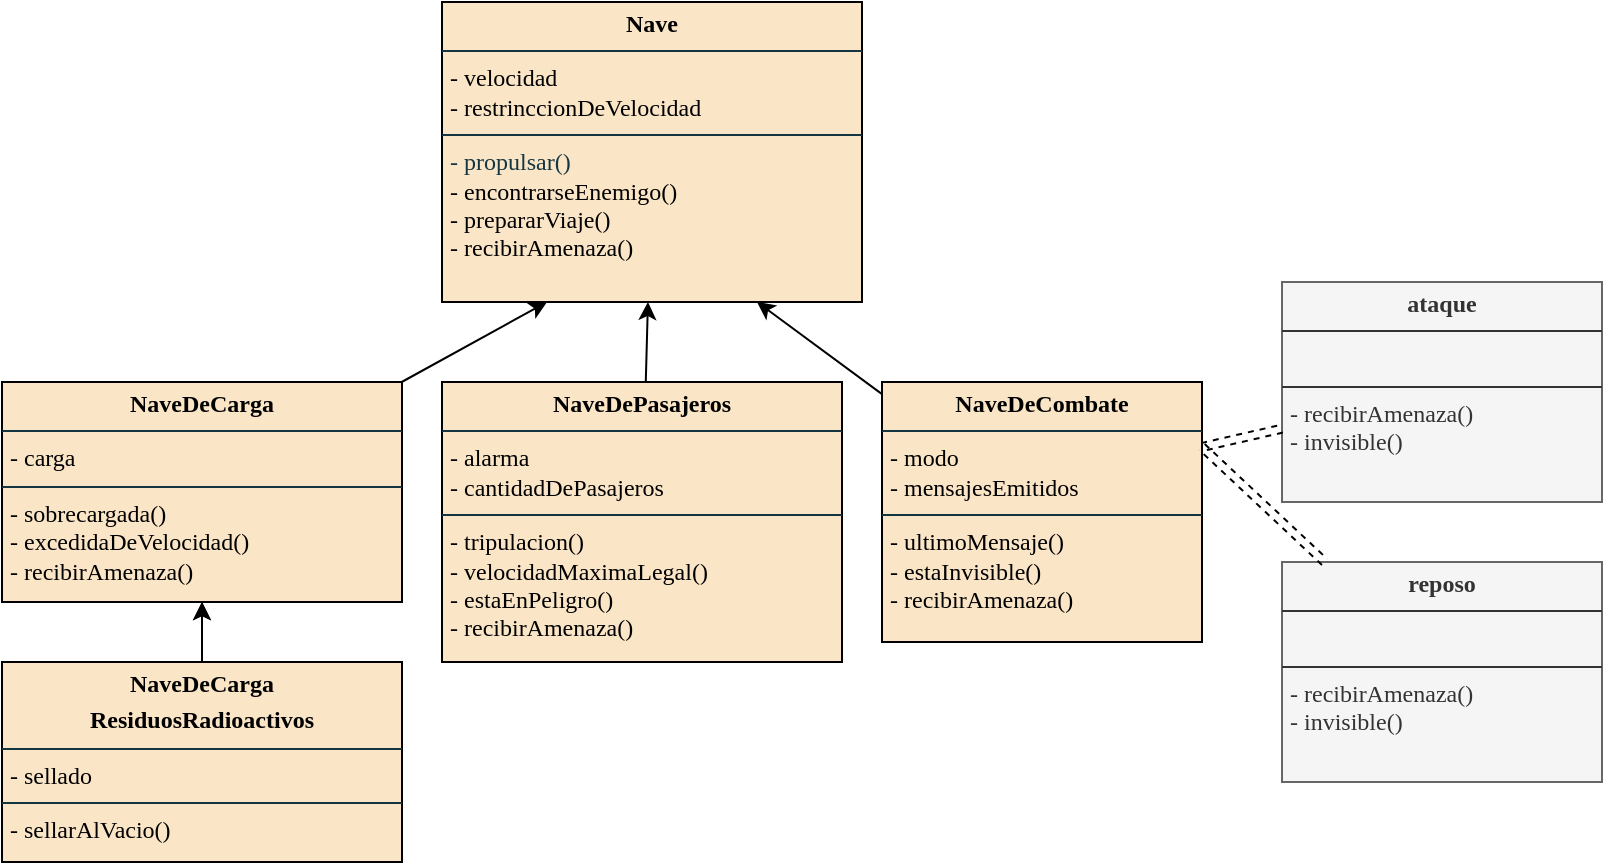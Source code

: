 <mxfile>
    <diagram name="Página-1" id="QPEcwGirafsMnVvdCzHs">
        <mxGraphModel dx="1298" dy="787" grid="1" gridSize="10" guides="1" tooltips="1" connect="1" arrows="1" fold="1" page="1" pageScale="1" pageWidth="827" pageHeight="1169" background="none" math="0" shadow="0">
            <root>
                <mxCell id="0"/>
                <mxCell id="1" parent="0"/>
                <mxCell id="HnBfMVS-mxKotKTHEgzx-37" style="rounded=0;orthogonalLoop=1;jettySize=auto;html=1;entryX=0.25;entryY=1;entryDx=0;entryDy=0;strokeColor=#000000;fontColor=#143642;fillColor=#FAE5C7;" parent="1" source="HnBfMVS-mxKotKTHEgzx-17" target="HnBfMVS-mxKotKTHEgzx-21" edge="1">
                    <mxGeometry relative="1" as="geometry"/>
                </mxCell>
                <mxCell id="HnBfMVS-mxKotKTHEgzx-17" value="&lt;p style=&quot;margin:0px;margin-top:4px;text-align:center;&quot;&gt;&lt;b&gt;&lt;font style=&quot;color: rgb(0, 0, 0);&quot; face=&quot;Monocraft&quot;&gt;NaveDeCarga&lt;/font&gt;&lt;/b&gt;&lt;/p&gt;&lt;hr size=&quot;1&quot; style=&quot;border-style:solid;&quot;&gt;&lt;p style=&quot;margin:0px;margin-left:4px;&quot;&gt;&lt;span style=&quot;background-color: transparent;&quot;&gt;&lt;font style=&quot;color: rgb(0, 0, 0);&quot; face=&quot;Monocraft&quot;&gt;- carga&lt;/font&gt;&lt;/span&gt;&lt;/p&gt;&lt;hr size=&quot;1&quot; style=&quot;border-style:solid;&quot;&gt;&lt;p style=&quot;margin:0px;margin-left:4px;&quot;&gt;&lt;font style=&quot;color: rgb(0, 0, 0);&quot; face=&quot;Monocraft&quot;&gt;- sobrecargada()&lt;/font&gt;&lt;/p&gt;&lt;p style=&quot;margin:0px;margin-left:4px;&quot;&gt;&lt;font style=&quot;color: rgb(0, 0, 0);&quot; face=&quot;Monocraft&quot;&gt;- excedidaDeVelocidad()&lt;/font&gt;&lt;/p&gt;&lt;p style=&quot;margin:0px;margin-left:4px;&quot;&gt;&lt;font style=&quot;color: rgb(0, 0, 0);&quot; face=&quot;Monocraft&quot;&gt;&lt;/font&gt;&lt;/p&gt;&lt;p style=&quot;margin: 0px 0px 0px 4px;&quot;&gt;&lt;span style=&quot;background-color: transparent;&quot;&gt;&lt;font style=&quot;color: rgb(0, 0, 0);&quot; face=&quot;Monocraft&quot;&gt;- recibirAmenaza()&lt;/font&gt;&lt;/span&gt;&lt;/p&gt;&lt;div&gt;&lt;span style=&quot;background-color: transparent;&quot;&gt;&lt;font style=&quot;color: rgb(0, 0, 0);&quot; face=&quot;Monocraft&quot;&gt;&lt;br&gt;&lt;/font&gt;&lt;/span&gt;&lt;/div&gt;" style="verticalAlign=top;align=left;overflow=fill;html=1;whiteSpace=wrap;labelBackgroundColor=none;fillColor=#FAE5C7;strokeColor=#000000;fontColor=#143642;rounded=0;" parent="1" vertex="1">
                    <mxGeometry x="10" y="210" width="200" height="110" as="geometry"/>
                </mxCell>
                <mxCell id="HnBfMVS-mxKotKTHEgzx-36" value="" style="rounded=0;orthogonalLoop=1;jettySize=auto;html=1;strokeColor=#000000;fontColor=#143642;fillColor=#FAE5C7;" parent="1" source="HnBfMVS-mxKotKTHEgzx-18" target="HnBfMVS-mxKotKTHEgzx-21" edge="1">
                    <mxGeometry relative="1" as="geometry"/>
                </mxCell>
                <mxCell id="HnBfMVS-mxKotKTHEgzx-18" value="&lt;p style=&quot;margin:0px;margin-top:4px;text-align:center;&quot;&gt;&lt;b&gt;&lt;font style=&quot;color: rgb(0, 0, 0);&quot; face=&quot;Monocraft&quot;&gt;NaveDePasajeros&lt;/font&gt;&lt;/b&gt;&lt;/p&gt;&lt;hr size=&quot;1&quot; style=&quot;border-style:solid;&quot;&gt;&lt;p style=&quot;margin:0px;margin-left:4px;&quot;&gt;&lt;span style=&quot;background-color: transparent;&quot;&gt;&lt;font style=&quot;color: rgb(0, 0, 0);&quot; face=&quot;Monocraft&quot;&gt;- alarma&lt;/font&gt;&lt;/span&gt;&lt;/p&gt;&lt;p style=&quot;margin:0px;margin-left:4px;&quot;&gt;&lt;font style=&quot;color: rgb(0, 0, 0);&quot; face=&quot;Monocraft&quot;&gt;- cantidadDePasajeros&lt;/font&gt;&lt;/p&gt;&lt;hr size=&quot;1&quot; style=&quot;border-style:solid;&quot;&gt;&lt;p style=&quot;margin:0px;margin-left:4px;&quot;&gt;&lt;font style=&quot;color: rgb(0, 0, 0);&quot; face=&quot;Monocraft&quot;&gt;- tripulacion()&lt;/font&gt;&lt;/p&gt;&lt;p style=&quot;margin:0px;margin-left:4px;&quot;&gt;&lt;font style=&quot;color: rgb(0, 0, 0);&quot; face=&quot;Monocraft&quot;&gt;- velocidadMaximaLegal()&lt;/font&gt;&lt;/p&gt;&lt;p style=&quot;margin:0px;margin-left:4px;&quot;&gt;&lt;font style=&quot;color: rgb(0, 0, 0);&quot; face=&quot;Monocraft&quot;&gt;- estaEnPeligro()&lt;/font&gt;&lt;/p&gt;&lt;p style=&quot;margin:0px;margin-left:4px;&quot;&gt;&lt;font style=&quot;color: rgb(0, 0, 0);&quot; face=&quot;Monocraft&quot;&gt;&lt;/font&gt;&lt;/p&gt;&lt;p style=&quot;margin: 0px 0px 0px 4px;&quot;&gt;&lt;span style=&quot;background-color: transparent;&quot;&gt;&lt;font style=&quot;color: rgb(0, 0, 0);&quot; face=&quot;Monocraft&quot;&gt;- recibirAmenaza()&lt;/font&gt;&lt;/span&gt;&lt;/p&gt;&lt;div&gt;&lt;span style=&quot;background-color: transparent;&quot;&gt;&lt;font style=&quot;color: rgb(0, 0, 0);&quot; face=&quot;Monocraft&quot;&gt;&lt;br&gt;&lt;/font&gt;&lt;/span&gt;&lt;/div&gt;" style="verticalAlign=top;align=left;overflow=fill;html=1;whiteSpace=wrap;labelBackgroundColor=none;fillColor=#FAE5C7;strokeColor=#000000;fontColor=#143642;rounded=0;" parent="1" vertex="1">
                    <mxGeometry x="230" y="210" width="200" height="140" as="geometry"/>
                </mxCell>
                <mxCell id="HnBfMVS-mxKotKTHEgzx-38" style="rounded=0;orthogonalLoop=1;jettySize=auto;html=1;entryX=0.75;entryY=1;entryDx=0;entryDy=0;strokeColor=#000000;fontColor=#143642;fillColor=#FAE5C7;" parent="1" source="HnBfMVS-mxKotKTHEgzx-19" target="HnBfMVS-mxKotKTHEgzx-21" edge="1">
                    <mxGeometry relative="1" as="geometry"/>
                </mxCell>
                <mxCell id="HnBfMVS-mxKotKTHEgzx-19" value="&lt;p style=&quot;margin:0px;margin-top:4px;text-align:center;&quot;&gt;&lt;b&gt;&lt;font style=&quot;color: rgb(0, 0, 0);&quot; face=&quot;Monocraft&quot;&gt;NaveDeCombate&lt;/font&gt;&lt;/b&gt;&lt;/p&gt;&lt;hr size=&quot;1&quot; style=&quot;border-style:solid;&quot;&gt;&lt;p style=&quot;margin:0px;margin-left:4px;&quot;&gt;&lt;span style=&quot;background-color: transparent;&quot;&gt;&lt;font style=&quot;color: rgb(0, 0, 0);&quot; face=&quot;Monocraft&quot;&gt;- modo&lt;/font&gt;&lt;/span&gt;&lt;/p&gt;&lt;p style=&quot;margin:0px;margin-left:4px;&quot;&gt;&lt;font style=&quot;color: rgb(0, 0, 0);&quot; face=&quot;Monocraft&quot;&gt;- mensajesEmitidos&lt;/font&gt;&lt;/p&gt;&lt;hr size=&quot;1&quot; style=&quot;border-style:solid;&quot;&gt;&lt;p style=&quot;margin:0px;margin-left:4px;&quot;&gt;&lt;font style=&quot;color: rgb(0, 0, 0);&quot; face=&quot;Monocraft&quot;&gt;- ultimoMensaje()&lt;/font&gt;&lt;/p&gt;&lt;p style=&quot;margin:0px;margin-left:4px;&quot;&gt;&lt;font style=&quot;color: rgb(0, 0, 0);&quot; face=&quot;Monocraft&quot;&gt;- estaInvisible()&lt;/font&gt;&lt;/p&gt;&lt;p style=&quot;margin:0px;margin-left:4px;&quot;&gt;&lt;font style=&quot;color: rgb(0, 0, 0);&quot; face=&quot;Monocraft&quot;&gt;&lt;/font&gt;&lt;/p&gt;&lt;p style=&quot;margin: 0px 0px 0px 4px;&quot;&gt;&lt;span style=&quot;background-color: transparent;&quot;&gt;&lt;font style=&quot;color: rgb(0, 0, 0);&quot; face=&quot;Monocraft&quot;&gt;- recibirAmenaza()&lt;/font&gt;&lt;/span&gt;&lt;/p&gt;&lt;div&gt;&lt;span style=&quot;background-color: transparent;&quot;&gt;&lt;font style=&quot;color: rgb(0, 0, 0);&quot; face=&quot;Monocraft&quot;&gt;&lt;br&gt;&lt;/font&gt;&lt;/span&gt;&lt;/div&gt;" style="verticalAlign=top;align=left;overflow=fill;html=1;whiteSpace=wrap;labelBackgroundColor=none;fillColor=#FAE5C7;strokeColor=#000000;fontColor=#143642;rounded=0;gradientColor=none;" parent="1" vertex="1">
                    <mxGeometry x="450" y="210" width="160" height="130" as="geometry"/>
                </mxCell>
                <mxCell id="HnBfMVS-mxKotKTHEgzx-21" value="&lt;p style=&quot;margin:0px;margin-top:4px;text-align:center;&quot;&gt;&lt;b&gt;&lt;font style=&quot;color: rgb(0, 0, 0);&quot; face=&quot;Monocraft&quot;&gt;Nave&lt;/font&gt;&lt;/b&gt;&lt;/p&gt;&lt;hr size=&quot;1&quot; style=&quot;border-style:solid;&quot;&gt;&lt;p style=&quot;margin:0px;margin-left:4px;&quot;&gt;&lt;font style=&quot;color: rgb(0, 0, 0);&quot; face=&quot;Monocraft&quot;&gt;- velocidad&lt;/font&gt;&lt;/p&gt;&lt;p style=&quot;margin:0px;margin-left:4px;&quot;&gt;&lt;font style=&quot;color: rgb(0, 0, 0);&quot; face=&quot;Monocraft&quot;&gt;- restrinccionDeVelocidad&lt;/font&gt;&lt;/p&gt;&lt;hr size=&quot;1&quot; style=&quot;border-style:solid;&quot;&gt;&lt;p style=&quot;margin:0px;margin-left:4px;&quot;&gt;&lt;span style=&quot;font-family: Monocraft; background-color: transparent;&quot;&gt;- propulsar()&lt;/span&gt;&lt;/p&gt;&lt;p style=&quot;margin:0px;margin-left:4px;&quot;&gt;&lt;span style=&quot;background-color: transparent;&quot;&gt;&lt;font style=&quot;color: rgb(0, 0, 0);&quot; face=&quot;Monocraft&quot;&gt;- encontrarseEnemigo()&lt;/font&gt;&lt;/span&gt;&lt;/p&gt;&lt;p style=&quot;margin:0px;margin-left:4px;&quot;&gt;&lt;font style=&quot;color: rgb(0, 0, 0);&quot; face=&quot;Monocraft&quot;&gt;- prepararViaje()&lt;/font&gt;&lt;/p&gt;&lt;p style=&quot;margin:0px;margin-left:4px;&quot;&gt;&lt;font style=&quot;color: rgb(0, 0, 0);&quot; face=&quot;Monocraft&quot;&gt;- recibirAmenaza()&lt;/font&gt;&lt;/p&gt;" style="verticalAlign=top;align=left;overflow=fill;html=1;whiteSpace=wrap;labelBackgroundColor=none;fillColor=#FAE5C7;strokeColor=#000000;fontColor=#143642;rounded=0;" parent="1" vertex="1">
                    <mxGeometry x="230" y="20" width="210" height="150" as="geometry"/>
                </mxCell>
                <mxCell id="HnBfMVS-mxKotKTHEgzx-35" value="" style="edgeStyle=orthogonalEdgeStyle;rounded=0;orthogonalLoop=1;jettySize=auto;html=1;strokeColor=#000000;fontColor=#143642;fillColor=#FAE5C7;" parent="1" source="HnBfMVS-mxKotKTHEgzx-28" target="HnBfMVS-mxKotKTHEgzx-17" edge="1">
                    <mxGeometry relative="1" as="geometry"/>
                </mxCell>
                <mxCell id="HnBfMVS-mxKotKTHEgzx-39" value="" style="edgeStyle=orthogonalEdgeStyle;rounded=0;orthogonalLoop=1;jettySize=auto;html=1;strokeColor=#000000;fontColor=#143642;fillColor=#FAE5C7;" parent="1" source="HnBfMVS-mxKotKTHEgzx-28" target="HnBfMVS-mxKotKTHEgzx-17" edge="1">
                    <mxGeometry relative="1" as="geometry"/>
                </mxCell>
                <mxCell id="HnBfMVS-mxKotKTHEgzx-28" value="&lt;p style=&quot;margin:0px;margin-top:4px;text-align:center;&quot;&gt;&lt;b&gt;&lt;font style=&quot;color: rgb(0, 0, 0);&quot; face=&quot;Monocraft&quot;&gt;NaveDeCarga&lt;/font&gt;&lt;/b&gt;&lt;/p&gt;&lt;p style=&quot;margin:0px;margin-top:4px;text-align:center;&quot;&gt;&lt;b&gt;&lt;font style=&quot;color: rgb(0, 0, 0);&quot; face=&quot;Monocraft&quot;&gt;ResiduosRadioactivos&lt;/font&gt;&lt;/b&gt;&lt;/p&gt;&lt;hr size=&quot;1&quot; style=&quot;border-style:solid;&quot;&gt;&lt;p style=&quot;margin:0px;margin-left:4px;&quot;&gt;&lt;span style=&quot;background-color: transparent;&quot;&gt;&lt;font style=&quot;color: rgb(0, 0, 0);&quot; face=&quot;Monocraft&quot;&gt;- sellado&lt;/font&gt;&lt;/span&gt;&lt;/p&gt;&lt;hr size=&quot;1&quot; style=&quot;border-style:solid;&quot;&gt;&lt;p style=&quot;margin:0px;margin-left:4px;&quot;&gt;&lt;font style=&quot;color: rgb(0, 0, 0);&quot; face=&quot;Monocraft&quot;&gt;- sellarAlVacio()&lt;/font&gt;&lt;/p&gt;" style="verticalAlign=top;align=left;overflow=fill;html=1;whiteSpace=wrap;labelBackgroundColor=none;fillColor=#FAE5C7;strokeColor=#000000;fontColor=#143642;rounded=0;" parent="1" vertex="1">
                    <mxGeometry x="10" y="350" width="200" height="100" as="geometry"/>
                </mxCell>
                <mxCell id="2" value="&lt;p style=&quot;margin:0px;margin-top:4px;text-align:center;&quot;&gt;&lt;font face=&quot;Monocraft&quot;&gt;&lt;b&gt;reposo&lt;/b&gt;&lt;/font&gt;&lt;/p&gt;&lt;hr size=&quot;1&quot; style=&quot;border-style:solid;&quot;&gt;&lt;p style=&quot;margin:0px;margin-left:4px;&quot;&gt;&lt;br&gt;&lt;/p&gt;&lt;hr size=&quot;1&quot; style=&quot;border-style:solid;&quot;&gt;&lt;p style=&quot;margin:0px;margin-left:4px;&quot;&gt;&lt;font face=&quot;Monocraft&quot;&gt;- recibirAmenaza()&lt;/font&gt;&lt;/p&gt;&lt;p style=&quot;margin:0px;margin-left:4px;&quot;&gt;&lt;font face=&quot;Monocraft&quot;&gt;- invisible()&lt;/font&gt;&lt;/p&gt;" style="verticalAlign=top;align=left;overflow=fill;html=1;whiteSpace=wrap;labelBackgroundColor=none;fillColor=#f5f5f5;strokeColor=#666666;fontColor=#333333;rounded=0;" vertex="1" parent="1">
                    <mxGeometry x="650" y="300" width="160" height="110" as="geometry"/>
                </mxCell>
                <mxCell id="3" value="&lt;p style=&quot;margin:0px;margin-top:4px;text-align:center;&quot;&gt;&lt;font face=&quot;Monocraft&quot;&gt;&lt;b&gt;ataque&lt;/b&gt;&lt;/font&gt;&lt;/p&gt;&lt;hr size=&quot;1&quot; style=&quot;border-style:solid;&quot;&gt;&lt;p style=&quot;margin:0px;margin-left:4px;&quot;&gt;&lt;br&gt;&lt;/p&gt;&lt;hr size=&quot;1&quot; style=&quot;border-style:solid;&quot;&gt;&lt;p style=&quot;margin:0px;margin-left:4px;&quot;&gt;&lt;font face=&quot;Monocraft&quot;&gt;- recibirAmenaza()&lt;/font&gt;&lt;/p&gt;&lt;p style=&quot;margin:0px;margin-left:4px;&quot;&gt;&lt;font face=&quot;Monocraft&quot;&gt;- invisible()&lt;/font&gt;&lt;/p&gt;" style="verticalAlign=top;align=left;overflow=fill;html=1;whiteSpace=wrap;labelBackgroundColor=none;fillColor=#f5f5f5;strokeColor=#666666;fontColor=#333333;rounded=0;" vertex="1" parent="1">
                    <mxGeometry x="650" y="160" width="160" height="110" as="geometry"/>
                </mxCell>
                <mxCell id="4" style="html=1;entryX=1;entryY=0.25;entryDx=0;entryDy=0;dashed=1;shape=link;" edge="1" parent="1" source="3" target="HnBfMVS-mxKotKTHEgzx-19">
                    <mxGeometry relative="1" as="geometry">
                        <mxPoint x="650" y="250" as="targetPoint"/>
                    </mxGeometry>
                </mxCell>
                <mxCell id="5" style="html=1;entryX=1;entryY=0.25;entryDx=0;entryDy=0;dashed=1;shape=link;" edge="1" parent="1" source="2" target="HnBfMVS-mxKotKTHEgzx-19">
                    <mxGeometry relative="1" as="geometry">
                        <mxPoint x="620" y="250" as="targetPoint"/>
                    </mxGeometry>
                </mxCell>
            </root>
        </mxGraphModel>
    </diagram>
</mxfile>
